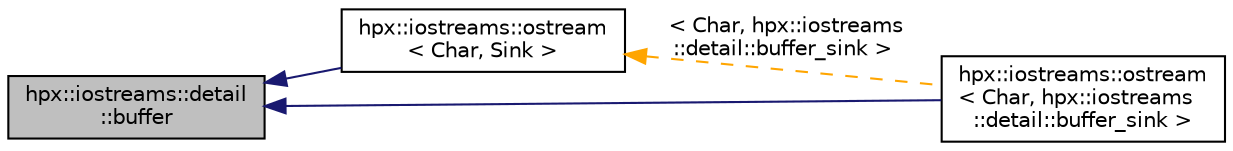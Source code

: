 digraph "hpx::iostreams::detail::buffer"
{
  edge [fontname="Helvetica",fontsize="10",labelfontname="Helvetica",labelfontsize="10"];
  node [fontname="Helvetica",fontsize="10",shape=record];
  rankdir="LR";
  Node0 [label="hpx::iostreams::detail\l::buffer",height=0.2,width=0.4,color="black", fillcolor="grey75", style="filled", fontcolor="black"];
  Node0 -> Node1 [dir="back",color="midnightblue",fontsize="10",style="solid",fontname="Helvetica"];
  Node1 [label="hpx::iostreams::ostream\l\< Char, Sink \>",height=0.2,width=0.4,color="black", fillcolor="white", style="filled",URL="$de/da2/structhpx_1_1iostreams_1_1ostream.html"];
  Node1 -> Node2 [dir="back",color="orange",fontsize="10",style="dashed",label=" \< Char, hpx::iostreams\l::detail::buffer_sink \>" ,fontname="Helvetica"];
  Node2 [label="hpx::iostreams::ostream\l\< Char, hpx::iostreams\l::detail::buffer_sink \>",height=0.2,width=0.4,color="black", fillcolor="white", style="filled",URL="$de/da2/structhpx_1_1iostreams_1_1ostream.html"];
  Node0 -> Node2 [dir="back",color="midnightblue",fontsize="10",style="solid",fontname="Helvetica"];
}
